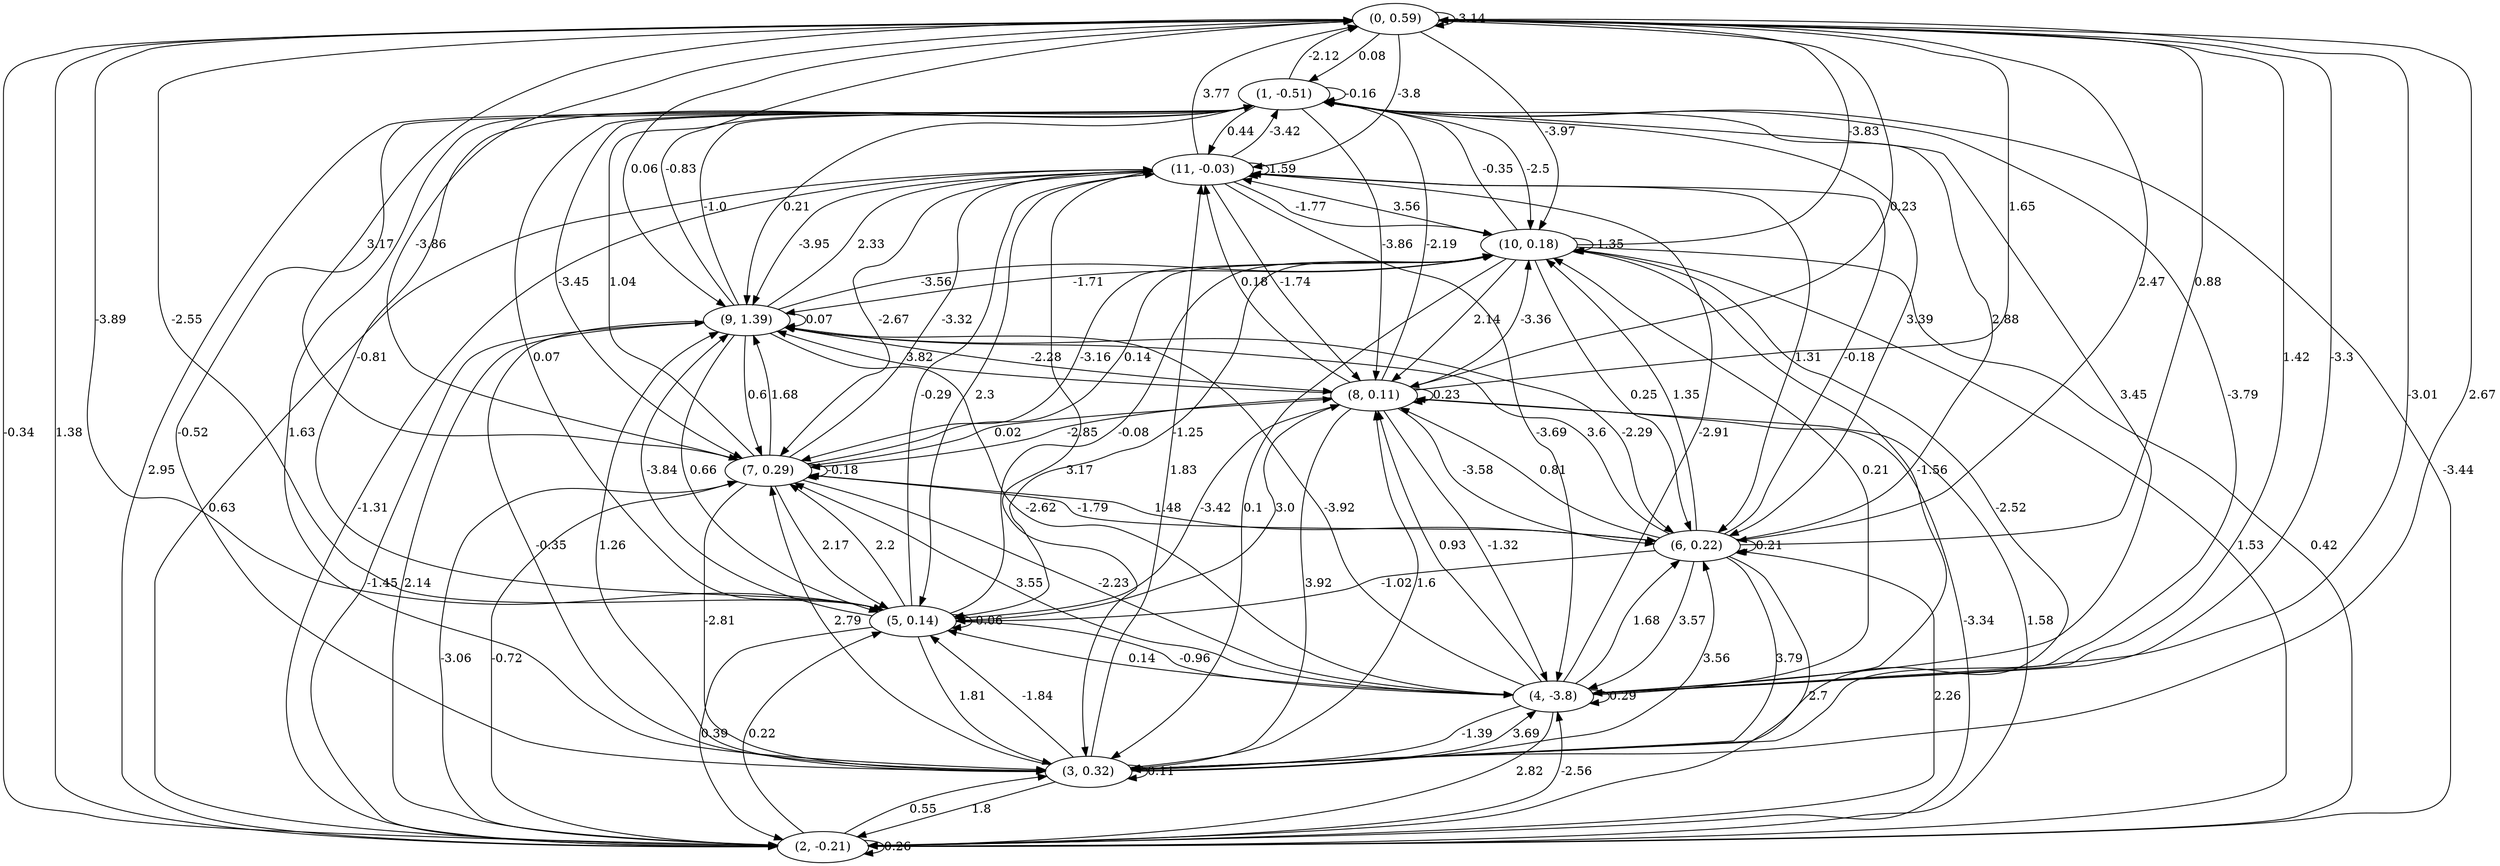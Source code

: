 digraph {
    0 [ label = "(0, 0.59)" ]
    1 [ label = "(1, -0.51)" ]
    2 [ label = "(2, -0.21)" ]
    3 [ label = "(3, 0.32)" ]
    4 [ label = "(4, -3.8)" ]
    5 [ label = "(5, 0.14)" ]
    6 [ label = "(6, 0.22)" ]
    7 [ label = "(7, 0.29)" ]
    8 [ label = "(8, 0.11)" ]
    9 [ label = "(9, 1.39)" ]
    10 [ label = "(10, 0.18)" ]
    11 [ label = "(11, -0.03)" ]
    0 -> 0 [ label = "-3.14" ]
    1 -> 1 [ label = "-0.16" ]
    2 -> 2 [ label = "0.26" ]
    3 -> 3 [ label = "0.11" ]
    4 -> 4 [ label = "0.29" ]
    5 -> 5 [ label = "-0.06" ]
    6 -> 6 [ label = "0.21" ]
    7 -> 7 [ label = "-0.18" ]
    8 -> 8 [ label = "0.23" ]
    9 -> 9 [ label = "0.07" ]
    10 -> 10 [ label = "-1.35" ]
    11 -> 11 [ label = "1.59" ]
    1 -> 0 [ label = "-2.12" ]
    2 -> 0 [ label = "1.38" ]
    3 -> 0 [ label = "2.67" ]
    4 -> 0 [ label = "1.42" ]
    5 -> 0 [ label = "-3.89" ]
    6 -> 0 [ label = "0.88" ]
    7 -> 0 [ label = "-3.86" ]
    8 -> 0 [ label = "1.65" ]
    9 -> 0 [ label = "-0.83" ]
    10 -> 0 [ label = "-3.83" ]
    11 -> 0 [ label = "3.77" ]
    0 -> 1 [ label = "0.08" ]
    2 -> 1 [ label = "-3.44" ]
    3 -> 1 [ label = "-0.52" ]
    4 -> 1 [ label = "-3.79" ]
    5 -> 1 [ label = "-0.81" ]
    6 -> 1 [ label = "2.88" ]
    7 -> 1 [ label = "1.04" ]
    8 -> 1 [ label = "-2.19" ]
    9 -> 1 [ label = "-1.0" ]
    10 -> 1 [ label = "-0.35" ]
    11 -> 1 [ label = "-3.42" ]
    0 -> 2 [ label = "-0.34" ]
    1 -> 2 [ label = "2.95" ]
    3 -> 2 [ label = "1.8" ]
    4 -> 2 [ label = "2.82" ]
    5 -> 2 [ label = "0.39" ]
    6 -> 2 [ label = "2.7" ]
    7 -> 2 [ label = "-3.06" ]
    8 -> 2 [ label = "-3.34" ]
    9 -> 2 [ label = "-1.45" ]
    10 -> 2 [ label = "0.42" ]
    11 -> 2 [ label = "0.63" ]
    0 -> 3 [ label = "-3.01" ]
    1 -> 3 [ label = "1.63" ]
    2 -> 3 [ label = "0.55" ]
    4 -> 3 [ label = "-1.39" ]
    5 -> 3 [ label = "1.81" ]
    6 -> 3 [ label = "3.79" ]
    7 -> 3 [ label = "-2.81" ]
    8 -> 3 [ label = "3.92" ]
    9 -> 3 [ label = "-0.35" ]
    10 -> 3 [ label = "0.1" ]
    11 -> 3 [ label = "3.17" ]
    0 -> 4 [ label = "-3.3" ]
    1 -> 4 [ label = "3.45" ]
    2 -> 4 [ label = "-2.56" ]
    3 -> 4 [ label = "3.69" ]
    5 -> 4 [ label = "-0.96" ]
    6 -> 4 [ label = "3.57" ]
    7 -> 4 [ label = "-2.23" ]
    8 -> 4 [ label = "-1.32" ]
    9 -> 4 [ label = "-2.62" ]
    10 -> 4 [ label = "-1.56" ]
    11 -> 4 [ label = "-3.69" ]
    0 -> 5 [ label = "-2.55" ]
    1 -> 5 [ label = "0.07" ]
    2 -> 5 [ label = "0.22" ]
    3 -> 5 [ label = "-1.84" ]
    4 -> 5 [ label = "0.14" ]
    6 -> 5 [ label = "-1.02" ]
    7 -> 5 [ label = "2.17" ]
    8 -> 5 [ label = "-3.42" ]
    9 -> 5 [ label = "0.66" ]
    10 -> 5 [ label = "-1.25" ]
    11 -> 5 [ label = "2.3" ]
    0 -> 6 [ label = "2.47" ]
    1 -> 6 [ label = "3.39" ]
    2 -> 6 [ label = "2.26" ]
    3 -> 6 [ label = "3.56" ]
    4 -> 6 [ label = "1.68" ]
    7 -> 6 [ label = "1.48" ]
    8 -> 6 [ label = "-3.58" ]
    9 -> 6 [ label = "-2.29" ]
    10 -> 6 [ label = "0.25" ]
    11 -> 6 [ label = "1.31" ]
    0 -> 7 [ label = "3.17" ]
    1 -> 7 [ label = "-3.45" ]
    2 -> 7 [ label = "-0.72" ]
    3 -> 7 [ label = "2.79" ]
    4 -> 7 [ label = "3.55" ]
    5 -> 7 [ label = "2.2" ]
    6 -> 7 [ label = "-1.79" ]
    8 -> 7 [ label = "-2.85" ]
    9 -> 7 [ label = "0.6" ]
    10 -> 7 [ label = "-3.16" ]
    11 -> 7 [ label = "-2.67" ]
    0 -> 8 [ label = "0.23" ]
    1 -> 8 [ label = "-3.86" ]
    2 -> 8 [ label = "1.58" ]
    3 -> 8 [ label = "1.6" ]
    4 -> 8 [ label = "0.93" ]
    5 -> 8 [ label = "3.0" ]
    6 -> 8 [ label = "0.81" ]
    7 -> 8 [ label = "0.02" ]
    9 -> 8 [ label = "-2.28" ]
    10 -> 8 [ label = "2.14" ]
    11 -> 8 [ label = "-1.74" ]
    0 -> 9 [ label = "0.06" ]
    1 -> 9 [ label = "0.21" ]
    2 -> 9 [ label = "2.14" ]
    3 -> 9 [ label = "1.26" ]
    4 -> 9 [ label = "-3.92" ]
    5 -> 9 [ label = "-3.84" ]
    6 -> 9 [ label = "3.6" ]
    7 -> 9 [ label = "1.68" ]
    8 -> 9 [ label = "3.82" ]
    10 -> 9 [ label = "-1.71" ]
    11 -> 9 [ label = "-3.95" ]
    0 -> 10 [ label = "-3.97" ]
    1 -> 10 [ label = "-2.5" ]
    2 -> 10 [ label = "1.53" ]
    3 -> 10 [ label = "-2.52" ]
    4 -> 10 [ label = "0.21" ]
    5 -> 10 [ label = "-0.08" ]
    6 -> 10 [ label = "1.35" ]
    7 -> 10 [ label = "0.14" ]
    8 -> 10 [ label = "-3.36" ]
    9 -> 10 [ label = "-3.56" ]
    11 -> 10 [ label = "-1.77" ]
    0 -> 11 [ label = "-3.8" ]
    1 -> 11 [ label = "0.44" ]
    2 -> 11 [ label = "-1.31" ]
    3 -> 11 [ label = "1.83" ]
    4 -> 11 [ label = "-2.91" ]
    5 -> 11 [ label = "-0.29" ]
    6 -> 11 [ label = "-0.18" ]
    7 -> 11 [ label = "-3.32" ]
    8 -> 11 [ label = "0.18" ]
    9 -> 11 [ label = "2.33" ]
    10 -> 11 [ label = "3.56" ]
}

